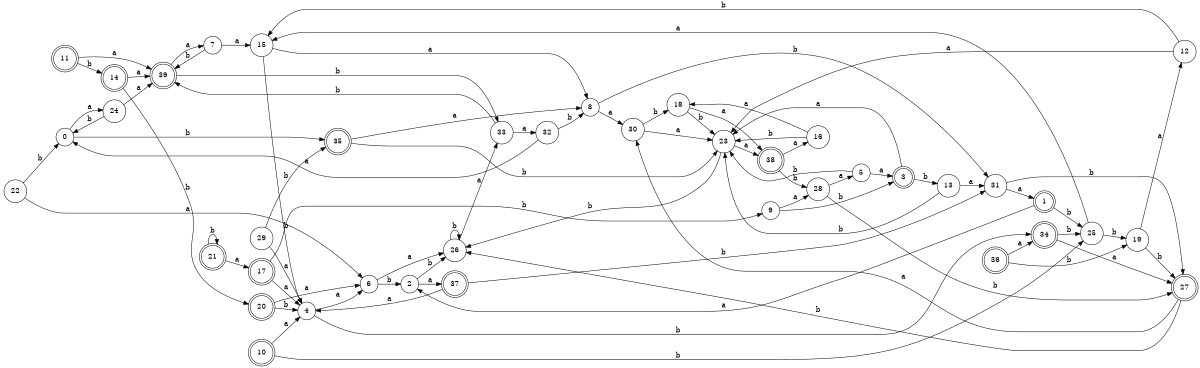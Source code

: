 digraph n32_10 {
__start0 [label="" shape="none"];

rankdir=LR;
size="8,5";

s0 [style="filled", color="black", fillcolor="white" shape="circle", label="0"];
s1 [style="rounded,filled", color="black", fillcolor="white" shape="doublecircle", label="1"];
s2 [style="filled", color="black", fillcolor="white" shape="circle", label="2"];
s3 [style="rounded,filled", color="black", fillcolor="white" shape="doublecircle", label="3"];
s4 [style="filled", color="black", fillcolor="white" shape="circle", label="4"];
s5 [style="filled", color="black", fillcolor="white" shape="circle", label="5"];
s6 [style="filled", color="black", fillcolor="white" shape="circle", label="6"];
s7 [style="filled", color="black", fillcolor="white" shape="circle", label="7"];
s8 [style="filled", color="black", fillcolor="white" shape="circle", label="8"];
s9 [style="filled", color="black", fillcolor="white" shape="circle", label="9"];
s10 [style="rounded,filled", color="black", fillcolor="white" shape="doublecircle", label="10"];
s11 [style="rounded,filled", color="black", fillcolor="white" shape="doublecircle", label="11"];
s12 [style="filled", color="black", fillcolor="white" shape="circle", label="12"];
s13 [style="filled", color="black", fillcolor="white" shape="circle", label="13"];
s14 [style="rounded,filled", color="black", fillcolor="white" shape="doublecircle", label="14"];
s15 [style="filled", color="black", fillcolor="white" shape="circle", label="15"];
s16 [style="filled", color="black", fillcolor="white" shape="circle", label="16"];
s17 [style="rounded,filled", color="black", fillcolor="white" shape="doublecircle", label="17"];
s18 [style="filled", color="black", fillcolor="white" shape="circle", label="18"];
s19 [style="filled", color="black", fillcolor="white" shape="circle", label="19"];
s20 [style="rounded,filled", color="black", fillcolor="white" shape="doublecircle", label="20"];
s21 [style="rounded,filled", color="black", fillcolor="white" shape="doublecircle", label="21"];
s22 [style="filled", color="black", fillcolor="white" shape="circle", label="22"];
s23 [style="filled", color="black", fillcolor="white" shape="circle", label="23"];
s24 [style="filled", color="black", fillcolor="white" shape="circle", label="24"];
s25 [style="filled", color="black", fillcolor="white" shape="circle", label="25"];
s26 [style="filled", color="black", fillcolor="white" shape="circle", label="26"];
s27 [style="rounded,filled", color="black", fillcolor="white" shape="doublecircle", label="27"];
s28 [style="filled", color="black", fillcolor="white" shape="circle", label="28"];
s29 [style="filled", color="black", fillcolor="white" shape="circle", label="29"];
s30 [style="filled", color="black", fillcolor="white" shape="circle", label="30"];
s31 [style="filled", color="black", fillcolor="white" shape="circle", label="31"];
s32 [style="filled", color="black", fillcolor="white" shape="circle", label="32"];
s33 [style="filled", color="black", fillcolor="white" shape="circle", label="33"];
s34 [style="rounded,filled", color="black", fillcolor="white" shape="doublecircle", label="34"];
s35 [style="rounded,filled", color="black", fillcolor="white" shape="doublecircle", label="35"];
s36 [style="rounded,filled", color="black", fillcolor="white" shape="doublecircle", label="36"];
s37 [style="rounded,filled", color="black", fillcolor="white" shape="doublecircle", label="37"];
s38 [style="rounded,filled", color="black", fillcolor="white" shape="doublecircle", label="38"];
s39 [style="rounded,filled", color="black", fillcolor="white" shape="doublecircle", label="39"];
s0 -> s24 [label="a"];
s0 -> s35 [label="b"];
s1 -> s2 [label="a"];
s1 -> s25 [label="b"];
s2 -> s37 [label="a"];
s2 -> s26 [label="b"];
s3 -> s23 [label="a"];
s3 -> s13 [label="b"];
s4 -> s6 [label="a"];
s4 -> s34 [label="b"];
s5 -> s3 [label="a"];
s5 -> s23 [label="b"];
s6 -> s26 [label="a"];
s6 -> s2 [label="b"];
s7 -> s15 [label="a"];
s7 -> s39 [label="b"];
s8 -> s30 [label="a"];
s8 -> s31 [label="b"];
s9 -> s28 [label="a"];
s9 -> s3 [label="b"];
s10 -> s4 [label="a"];
s10 -> s25 [label="b"];
s11 -> s39 [label="a"];
s11 -> s14 [label="b"];
s12 -> s23 [label="a"];
s12 -> s15 [label="b"];
s13 -> s31 [label="a"];
s13 -> s23 [label="b"];
s14 -> s39 [label="a"];
s14 -> s20 [label="b"];
s15 -> s8 [label="a"];
s15 -> s4 [label="b"];
s16 -> s18 [label="a"];
s16 -> s23 [label="b"];
s17 -> s4 [label="a"];
s17 -> s9 [label="b"];
s18 -> s38 [label="a"];
s18 -> s23 [label="b"];
s19 -> s12 [label="a"];
s19 -> s27 [label="b"];
s20 -> s6 [label="a"];
s20 -> s4 [label="b"];
s21 -> s17 [label="a"];
s21 -> s21 [label="b"];
s22 -> s6 [label="a"];
s22 -> s0 [label="b"];
s23 -> s38 [label="a"];
s23 -> s26 [label="b"];
s24 -> s39 [label="a"];
s24 -> s0 [label="b"];
s25 -> s15 [label="a"];
s25 -> s19 [label="b"];
s26 -> s33 [label="a"];
s26 -> s26 [label="b"];
s27 -> s30 [label="a"];
s27 -> s26 [label="b"];
s28 -> s5 [label="a"];
s28 -> s27 [label="b"];
s29 -> s4 [label="a"];
s29 -> s35 [label="b"];
s30 -> s23 [label="a"];
s30 -> s18 [label="b"];
s31 -> s1 [label="a"];
s31 -> s27 [label="b"];
s32 -> s0 [label="a"];
s32 -> s8 [label="b"];
s33 -> s32 [label="a"];
s33 -> s39 [label="b"];
s34 -> s27 [label="a"];
s34 -> s25 [label="b"];
s35 -> s8 [label="a"];
s35 -> s23 [label="b"];
s36 -> s34 [label="a"];
s36 -> s19 [label="b"];
s37 -> s4 [label="a"];
s37 -> s31 [label="b"];
s38 -> s16 [label="a"];
s38 -> s28 [label="b"];
s39 -> s7 [label="a"];
s39 -> s33 [label="b"];

}